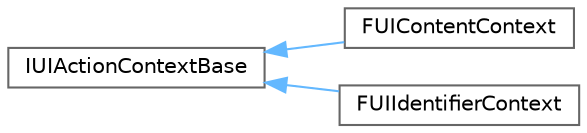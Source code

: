 digraph "Graphical Class Hierarchy"
{
 // INTERACTIVE_SVG=YES
 // LATEX_PDF_SIZE
  bgcolor="transparent";
  edge [fontname=Helvetica,fontsize=10,labelfontname=Helvetica,labelfontsize=10];
  node [fontname=Helvetica,fontsize=10,shape=box,height=0.2,width=0.4];
  rankdir="LR";
  Node0 [id="Node000000",label="IUIActionContextBase",height=0.2,width=0.4,color="grey40", fillcolor="white", style="filled",URL="$d6/d8c/structIUIActionContextBase.html",tooltip="Base type for UI Action context object."];
  Node0 -> Node1 [id="edge5649_Node000000_Node000001",dir="back",color="steelblue1",style="solid",tooltip=" "];
  Node1 [id="Node000001",label="FUIContentContext",height=0.2,width=0.4,color="grey40", fillcolor="white", style="filled",URL="$db/d1d/structFUIContentContext.html",tooltip="Context for generating content from a FUICommandInfo."];
  Node0 -> Node2 [id="edge5650_Node000000_Node000002",dir="back",color="steelblue1",style="solid",tooltip=" "];
  Node2 [id="Node000002",label="FUIIdentifierContext",height=0.2,width=0.4,color="grey40", fillcolor="white", style="filled",URL="$d8/dc5/structFUIIdentifierContext.html",tooltip="Context for generating identifiers such as icons, labels, and descriptions from a FUICommandInfo."];
}
